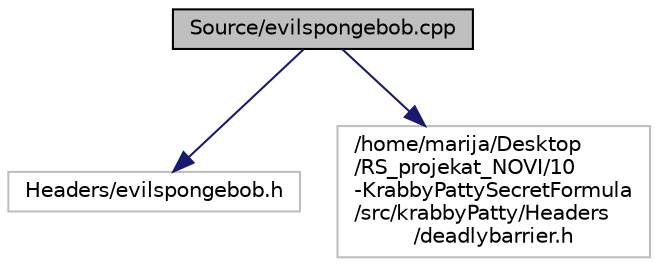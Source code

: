 digraph "Source/evilspongebob.cpp"
{
 // LATEX_PDF_SIZE
  edge [fontname="Helvetica",fontsize="10",labelfontname="Helvetica",labelfontsize="10"];
  node [fontname="Helvetica",fontsize="10",shape=record];
  Node1 [label="Source/evilspongebob.cpp",height=0.2,width=0.4,color="black", fillcolor="grey75", style="filled", fontcolor="black",tooltip=" "];
  Node1 -> Node2 [color="midnightblue",fontsize="10",style="solid",fontname="Helvetica"];
  Node2 [label="Headers/evilspongebob.h",height=0.2,width=0.4,color="grey75", fillcolor="white", style="filled",tooltip=" "];
  Node1 -> Node3 [color="midnightblue",fontsize="10",style="solid",fontname="Helvetica"];
  Node3 [label="/home/marija/Desktop\l/RS_projekat_NOVI/10\l-KrabbyPattySecretFormula\l/src/krabbyPatty/Headers\l/deadlybarrier.h",height=0.2,width=0.4,color="grey75", fillcolor="white", style="filled",tooltip=" "];
}
